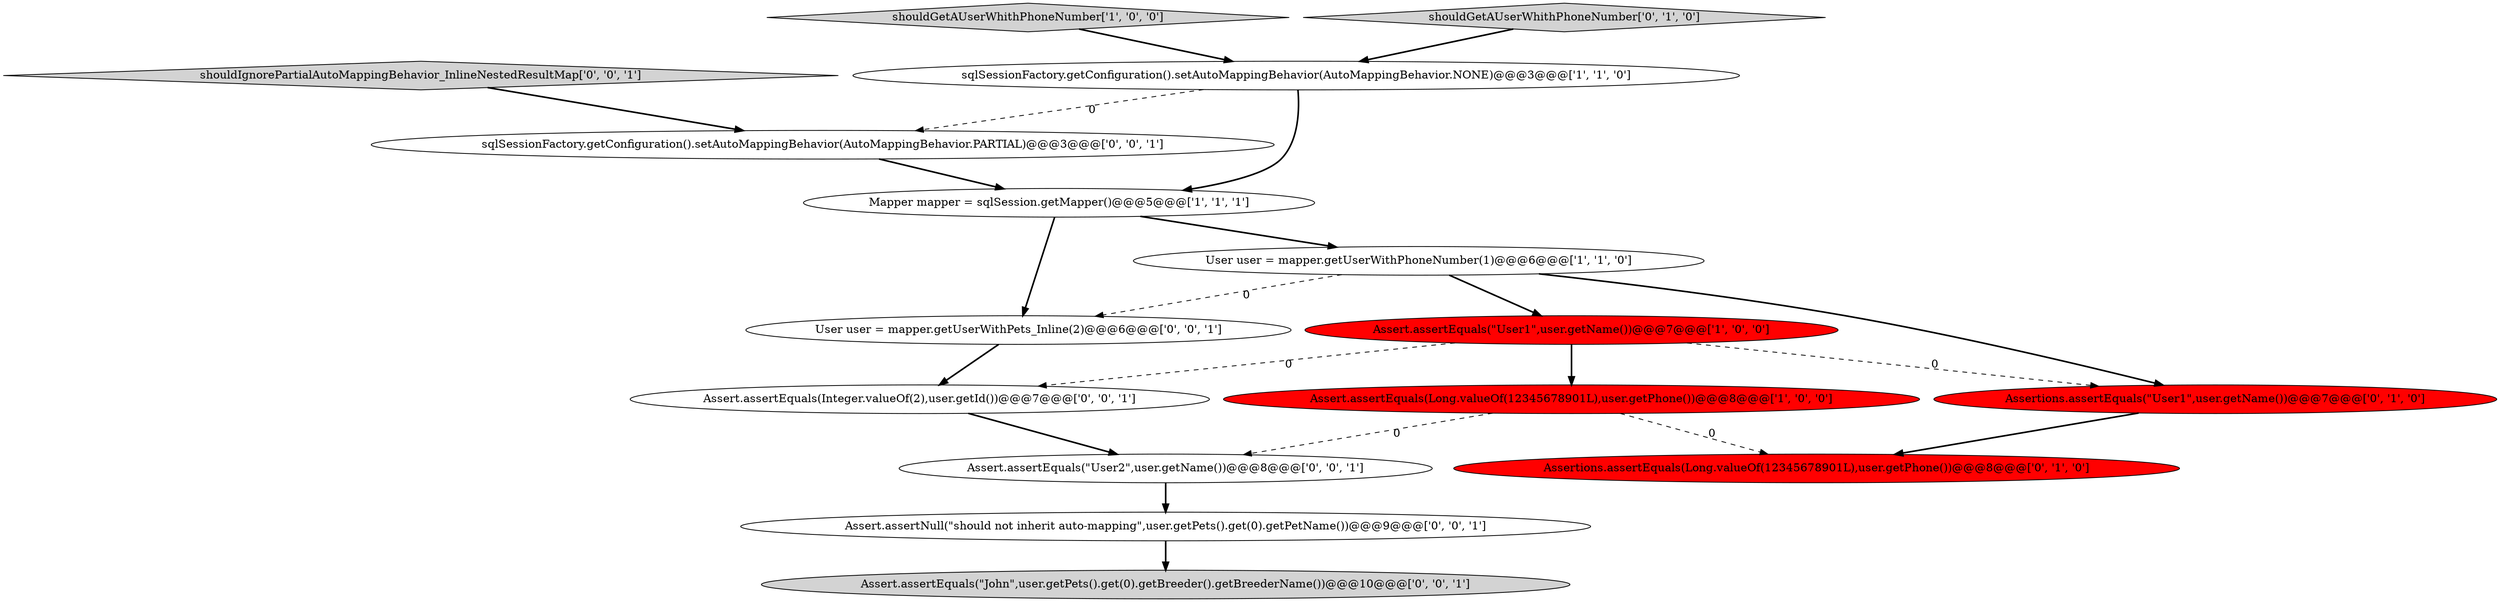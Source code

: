 digraph {
9 [style = filled, label = "User user = mapper.getUserWithPets_Inline(2)@@@6@@@['0', '0', '1']", fillcolor = white, shape = ellipse image = "AAA0AAABBB3BBB"];
4 [style = filled, label = "Mapper mapper = sqlSession.getMapper()@@@5@@@['1', '1', '1']", fillcolor = white, shape = ellipse image = "AAA0AAABBB1BBB"];
13 [style = filled, label = "Assert.assertNull(\"should not inherit auto-mapping\",user.getPets().get(0).getPetName())@@@9@@@['0', '0', '1']", fillcolor = white, shape = ellipse image = "AAA0AAABBB3BBB"];
2 [style = filled, label = "sqlSessionFactory.getConfiguration().setAutoMappingBehavior(AutoMappingBehavior.NONE)@@@3@@@['1', '1', '0']", fillcolor = white, shape = ellipse image = "AAA0AAABBB1BBB"];
0 [style = filled, label = "shouldGetAUserWhithPhoneNumber['1', '0', '0']", fillcolor = lightgray, shape = diamond image = "AAA0AAABBB1BBB"];
6 [style = filled, label = "shouldGetAUserWhithPhoneNumber['0', '1', '0']", fillcolor = lightgray, shape = diamond image = "AAA0AAABBB2BBB"];
11 [style = filled, label = "sqlSessionFactory.getConfiguration().setAutoMappingBehavior(AutoMappingBehavior.PARTIAL)@@@3@@@['0', '0', '1']", fillcolor = white, shape = ellipse image = "AAA0AAABBB3BBB"];
5 [style = filled, label = "Assert.assertEquals(\"User1\",user.getName())@@@7@@@['1', '0', '0']", fillcolor = red, shape = ellipse image = "AAA1AAABBB1BBB"];
7 [style = filled, label = "Assertions.assertEquals(Long.valueOf(12345678901L),user.getPhone())@@@8@@@['0', '1', '0']", fillcolor = red, shape = ellipse image = "AAA1AAABBB2BBB"];
15 [style = filled, label = "shouldIgnorePartialAutoMappingBehavior_InlineNestedResultMap['0', '0', '1']", fillcolor = lightgray, shape = diamond image = "AAA0AAABBB3BBB"];
3 [style = filled, label = "User user = mapper.getUserWithPhoneNumber(1)@@@6@@@['1', '1', '0']", fillcolor = white, shape = ellipse image = "AAA0AAABBB1BBB"];
1 [style = filled, label = "Assert.assertEquals(Long.valueOf(12345678901L),user.getPhone())@@@8@@@['1', '0', '0']", fillcolor = red, shape = ellipse image = "AAA1AAABBB1BBB"];
10 [style = filled, label = "Assert.assertEquals(Integer.valueOf(2),user.getId())@@@7@@@['0', '0', '1']", fillcolor = white, shape = ellipse image = "AAA0AAABBB3BBB"];
8 [style = filled, label = "Assertions.assertEquals(\"User1\",user.getName())@@@7@@@['0', '1', '0']", fillcolor = red, shape = ellipse image = "AAA1AAABBB2BBB"];
14 [style = filled, label = "Assert.assertEquals(\"John\",user.getPets().get(0).getBreeder().getBreederName())@@@10@@@['0', '0', '1']", fillcolor = lightgray, shape = ellipse image = "AAA0AAABBB3BBB"];
12 [style = filled, label = "Assert.assertEquals(\"User2\",user.getName())@@@8@@@['0', '0', '1']", fillcolor = white, shape = ellipse image = "AAA0AAABBB3BBB"];
4->9 [style = bold, label=""];
4->3 [style = bold, label=""];
11->4 [style = bold, label=""];
0->2 [style = bold, label=""];
9->10 [style = bold, label=""];
2->4 [style = bold, label=""];
8->7 [style = bold, label=""];
6->2 [style = bold, label=""];
12->13 [style = bold, label=""];
5->1 [style = bold, label=""];
1->12 [style = dashed, label="0"];
3->5 [style = bold, label=""];
15->11 [style = bold, label=""];
5->10 [style = dashed, label="0"];
3->9 [style = dashed, label="0"];
10->12 [style = bold, label=""];
3->8 [style = bold, label=""];
5->8 [style = dashed, label="0"];
2->11 [style = dashed, label="0"];
1->7 [style = dashed, label="0"];
13->14 [style = bold, label=""];
}
